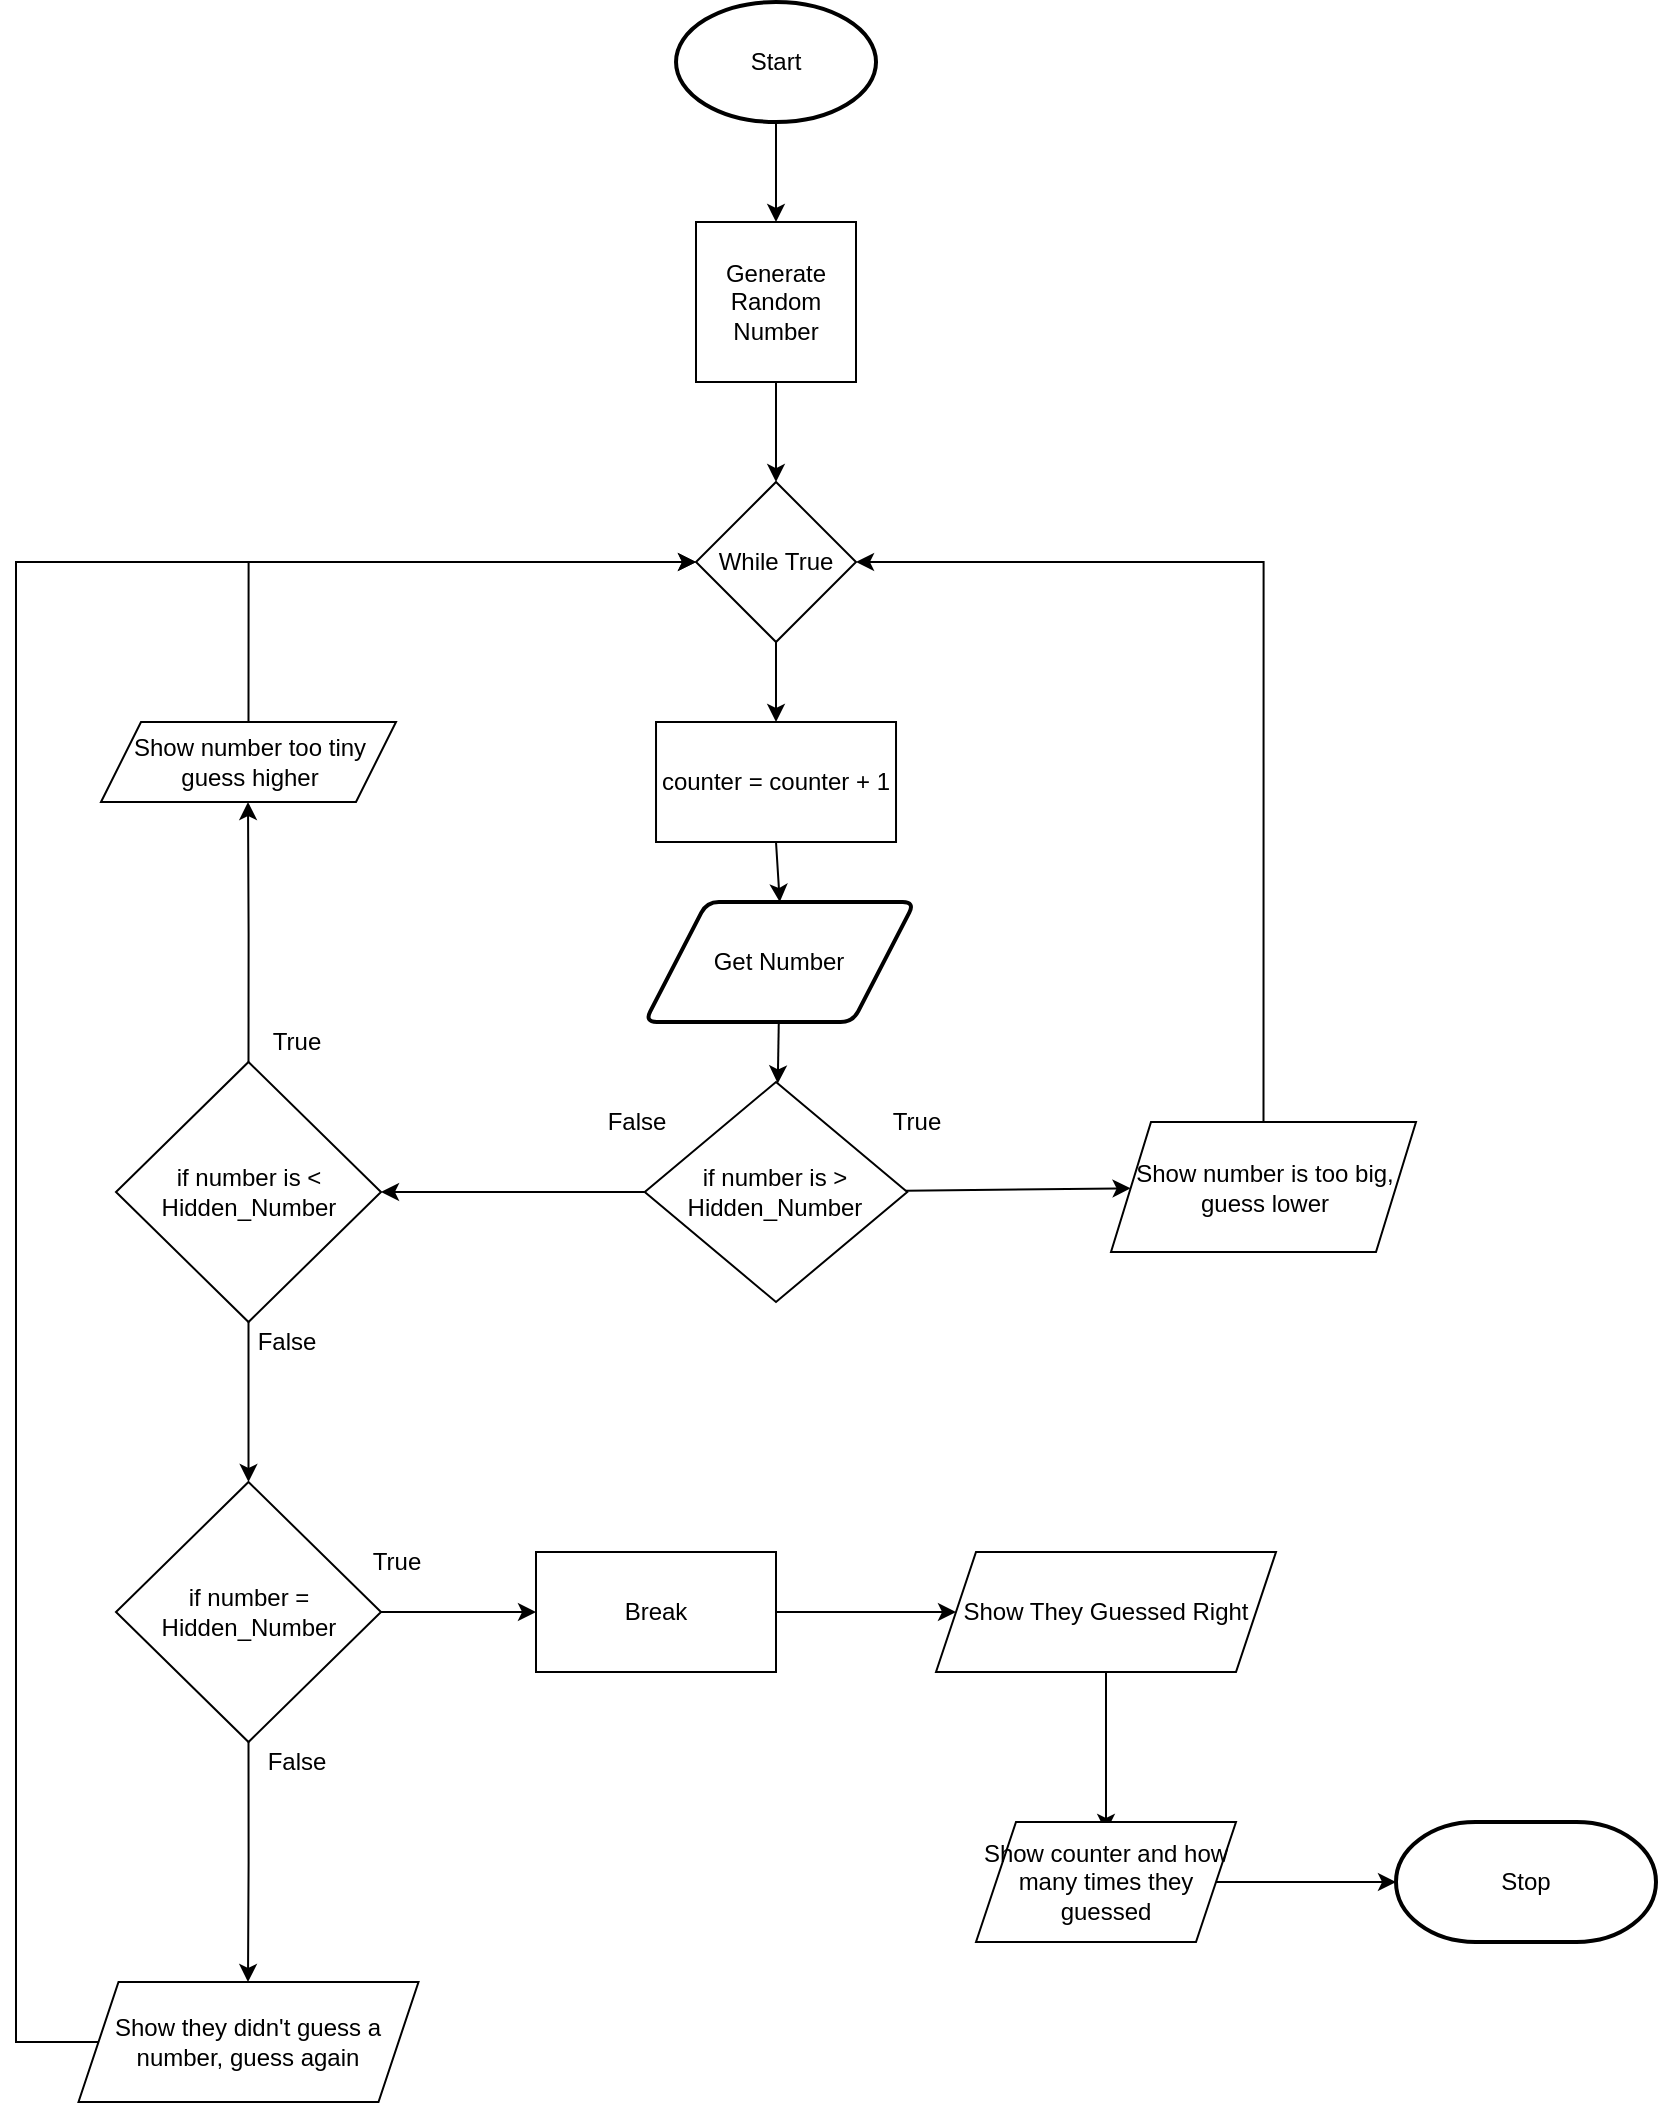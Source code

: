<mxfile>
    <diagram id="kvk8JkGseTjVG1A1ggHk" name="HChart">
        <mxGraphModel dx="1661" dy="1730" grid="1" gridSize="10" guides="1" tooltips="1" connect="1" arrows="1" fold="1" page="1" pageScale="1" pageWidth="827" pageHeight="1169" math="0" shadow="0">
            <root>
                <mxCell id="0"/>
                <mxCell id="1" parent="0"/>
                <mxCell id="66" value="" style="edgeStyle=none;html=1;" parent="1" source="2" target="65" edge="1">
                    <mxGeometry relative="1" as="geometry"/>
                </mxCell>
                <mxCell id="2" value="Start" style="strokeWidth=2;html=1;shape=mxgraph.flowchart.start_1;whiteSpace=wrap;" parent="1" vertex="1">
                    <mxGeometry x="230.01" y="-120" width="100" height="60" as="geometry"/>
                </mxCell>
                <mxCell id="72" value="" style="edgeStyle=none;html=1;" parent="1" source="3" target="14" edge="1">
                    <mxGeometry relative="1" as="geometry"/>
                </mxCell>
                <mxCell id="3" value="Get Number" style="shape=parallelogram;html=1;strokeWidth=2;perimeter=parallelogramPerimeter;whiteSpace=wrap;rounded=1;arcSize=12;size=0.23;" parent="1" vertex="1">
                    <mxGeometry x="214.38" y="330" width="135" height="60" as="geometry"/>
                </mxCell>
                <mxCell id="6" value="Stop" style="strokeWidth=2;html=1;shape=mxgraph.flowchart.terminator;whiteSpace=wrap;" parent="1" vertex="1">
                    <mxGeometry x="590" y="790" width="130" height="60" as="geometry"/>
                </mxCell>
                <mxCell id="74" value="" style="edgeStyle=none;html=1;" parent="1" source="14" target="73" edge="1">
                    <mxGeometry relative="1" as="geometry"/>
                </mxCell>
                <mxCell id="78" value="" style="edgeStyle=orthogonalEdgeStyle;rounded=0;html=1;" parent="1" source="14" target="77" edge="1">
                    <mxGeometry relative="1" as="geometry"/>
                </mxCell>
                <mxCell id="14" value="if number is &amp;gt; Hidden_Number" style="rhombus;whiteSpace=wrap;html=1;" parent="1" vertex="1">
                    <mxGeometry x="214.38" y="420" width="131.25" height="110" as="geometry"/>
                </mxCell>
                <mxCell id="70" value="" style="edgeStyle=none;html=1;" parent="1" source="65" target="69" edge="1">
                    <mxGeometry relative="1" as="geometry"/>
                </mxCell>
                <mxCell id="65" value="Generate Random Number" style="whiteSpace=wrap;html=1;aspect=fixed;" parent="1" vertex="1">
                    <mxGeometry x="240" y="-10" width="80" height="80" as="geometry"/>
                </mxCell>
                <mxCell id="105" style="edgeStyle=none;html=1;exitX=0.5;exitY=1;exitDx=0;exitDy=0;entryX=0.5;entryY=0;entryDx=0;entryDy=0;" edge="1" parent="1" source="69" target="104">
                    <mxGeometry relative="1" as="geometry"/>
                </mxCell>
                <mxCell id="69" value="While True" style="rhombus;whiteSpace=wrap;html=1;" parent="1" vertex="1">
                    <mxGeometry x="240.01" y="120" width="80" height="80" as="geometry"/>
                </mxCell>
                <mxCell id="75" style="edgeStyle=orthogonalEdgeStyle;html=1;exitX=0.5;exitY=0;exitDx=0;exitDy=0;entryX=1;entryY=0.5;entryDx=0;entryDy=0;rounded=0;" parent="1" source="73" target="69" edge="1">
                    <mxGeometry relative="1" as="geometry"/>
                </mxCell>
                <mxCell id="73" value="Show number is too big, guess lower" style="shape=parallelogram;perimeter=parallelogramPerimeter;whiteSpace=wrap;html=1;fixedSize=1;" parent="1" vertex="1">
                    <mxGeometry x="447.5" y="440" width="152.5" height="65" as="geometry"/>
                </mxCell>
                <mxCell id="76" value="True" style="text;html=1;align=center;verticalAlign=middle;resizable=0;points=[];autosize=1;strokeColor=none;fillColor=none;" parent="1" vertex="1">
                    <mxGeometry x="330" y="430" width="40" height="20" as="geometry"/>
                </mxCell>
                <mxCell id="79" style="edgeStyle=orthogonalEdgeStyle;rounded=0;html=1;exitX=0.5;exitY=0;exitDx=0;exitDy=0;" parent="1" source="77" edge="1">
                    <mxGeometry relative="1" as="geometry">
                        <mxPoint x="16" y="280" as="targetPoint"/>
                    </mxGeometry>
                </mxCell>
                <mxCell id="86" value="" style="edgeStyle=orthogonalEdgeStyle;rounded=0;html=1;" parent="1" source="77" target="85" edge="1">
                    <mxGeometry relative="1" as="geometry"/>
                </mxCell>
                <mxCell id="77" value="if number is &amp;lt; Hidden_Number" style="rhombus;whiteSpace=wrap;html=1;" parent="1" vertex="1">
                    <mxGeometry x="-50" y="410" width="132.5" height="130" as="geometry"/>
                </mxCell>
                <mxCell id="82" style="edgeStyle=orthogonalEdgeStyle;rounded=0;html=1;exitX=0.5;exitY=0;exitDx=0;exitDy=0;entryX=0;entryY=0.5;entryDx=0;entryDy=0;" parent="1" source="81" target="69" edge="1">
                    <mxGeometry relative="1" as="geometry"/>
                </mxCell>
                <mxCell id="81" value="Show number too tiny guess higher" style="shape=parallelogram;perimeter=parallelogramPerimeter;whiteSpace=wrap;html=1;fixedSize=1;" parent="1" vertex="1">
                    <mxGeometry x="-57.5" y="240" width="147.5" height="40" as="geometry"/>
                </mxCell>
                <mxCell id="83" value="False" style="text;html=1;align=center;verticalAlign=middle;resizable=0;points=[];autosize=1;strokeColor=none;fillColor=none;" parent="1" vertex="1">
                    <mxGeometry x="185" y="430" width="50" height="20" as="geometry"/>
                </mxCell>
                <mxCell id="84" value="True" style="text;html=1;align=center;verticalAlign=middle;resizable=0;points=[];autosize=1;strokeColor=none;fillColor=none;" parent="1" vertex="1">
                    <mxGeometry x="20" y="390" width="40" height="20" as="geometry"/>
                </mxCell>
                <mxCell id="87" style="edgeStyle=orthogonalEdgeStyle;rounded=0;html=1;entryX=0;entryY=0.5;entryDx=0;entryDy=0;" parent="1" source="85" edge="1">
                    <mxGeometry relative="1" as="geometry">
                        <mxPoint x="160" y="685" as="targetPoint"/>
                    </mxGeometry>
                </mxCell>
                <mxCell id="93" style="edgeStyle=orthogonalEdgeStyle;rounded=0;html=1;exitX=0.5;exitY=1;exitDx=0;exitDy=0;" parent="1" source="85" edge="1">
                    <mxGeometry relative="1" as="geometry">
                        <mxPoint x="16" y="870" as="targetPoint"/>
                    </mxGeometry>
                </mxCell>
                <mxCell id="85" value="if number = Hidden_Number" style="rhombus;whiteSpace=wrap;html=1;" parent="1" vertex="1">
                    <mxGeometry x="-50" y="620" width="132.5" height="130" as="geometry"/>
                </mxCell>
                <mxCell id="88" value="False" style="text;html=1;align=center;verticalAlign=middle;resizable=0;points=[];autosize=1;strokeColor=none;fillColor=none;" parent="1" vertex="1">
                    <mxGeometry x="10" y="540" width="50" height="20" as="geometry"/>
                </mxCell>
                <mxCell id="91" value="" style="edgeStyle=orthogonalEdgeStyle;rounded=0;html=1;" parent="1" source="89" target="90" edge="1">
                    <mxGeometry relative="1" as="geometry"/>
                </mxCell>
                <mxCell id="89" value="Break" style="rounded=0;whiteSpace=wrap;html=1;" parent="1" vertex="1">
                    <mxGeometry x="160" y="655" width="120" height="60" as="geometry"/>
                </mxCell>
                <mxCell id="98" value="" style="edgeStyle=none;html=1;" edge="1" parent="1" source="90">
                    <mxGeometry relative="1" as="geometry">
                        <mxPoint x="445" y="795" as="targetPoint"/>
                    </mxGeometry>
                </mxCell>
                <mxCell id="90" value="Show They Guessed Right" style="shape=parallelogram;perimeter=parallelogramPerimeter;whiteSpace=wrap;html=1;fixedSize=1;rounded=0;" parent="1" vertex="1">
                    <mxGeometry x="360" y="655" width="170" height="60" as="geometry"/>
                </mxCell>
                <mxCell id="96" style="edgeStyle=orthogonalEdgeStyle;rounded=0;html=1;exitX=0;exitY=0.5;exitDx=0;exitDy=0;entryX=0;entryY=0.5;entryDx=0;entryDy=0;" parent="1" edge="1" source="95">
                    <mxGeometry relative="1" as="geometry">
                        <mxPoint x="240.01" y="160" as="targetPoint"/>
                        <mxPoint x="-58.74" y="867" as="sourcePoint"/>
                        <Array as="points">
                            <mxPoint x="-100" y="900"/>
                            <mxPoint x="-100" y="160"/>
                        </Array>
                    </mxGeometry>
                </mxCell>
                <mxCell id="95" value="Show they didn't guess a number, guess again" style="shape=parallelogram;perimeter=parallelogramPerimeter;whiteSpace=wrap;html=1;fixedSize=1;rounded=0;" parent="1" vertex="1">
                    <mxGeometry x="-68.75" y="870" width="170" height="60" as="geometry"/>
                </mxCell>
                <mxCell id="101" style="edgeStyle=none;html=1;entryX=0;entryY=0.5;entryDx=0;entryDy=0;entryPerimeter=0;" edge="1" parent="1" source="100" target="6">
                    <mxGeometry relative="1" as="geometry"/>
                </mxCell>
                <mxCell id="100" value="Show counter and how many times they guessed" style="shape=parallelogram;perimeter=parallelogramPerimeter;whiteSpace=wrap;html=1;fixedSize=1;" vertex="1" parent="1">
                    <mxGeometry x="380" y="790" width="130" height="60" as="geometry"/>
                </mxCell>
                <mxCell id="106" style="edgeStyle=none;html=1;exitX=0.5;exitY=1;exitDx=0;exitDy=0;entryX=0.5;entryY=0;entryDx=0;entryDy=0;" edge="1" parent="1" source="104" target="3">
                    <mxGeometry relative="1" as="geometry"/>
                </mxCell>
                <mxCell id="104" value="counter = counter + 1" style="rounded=0;whiteSpace=wrap;html=1;" vertex="1" parent="1">
                    <mxGeometry x="220.01" y="240" width="120" height="60" as="geometry"/>
                </mxCell>
                <mxCell id="107" value="True" style="text;html=1;align=center;verticalAlign=middle;resizable=0;points=[];autosize=1;strokeColor=none;fillColor=none;" vertex="1" parent="1">
                    <mxGeometry x="70" y="650" width="40" height="20" as="geometry"/>
                </mxCell>
                <mxCell id="108" value="False" style="text;html=1;align=center;verticalAlign=middle;resizable=0;points=[];autosize=1;strokeColor=none;fillColor=none;" vertex="1" parent="1">
                    <mxGeometry x="15" y="750" width="50" height="20" as="geometry"/>
                </mxCell>
            </root>
        </mxGraphModel>
    </diagram>
</mxfile>